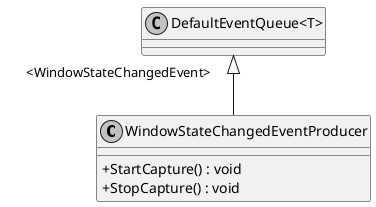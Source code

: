 @startuml
skinparam monochrome true
skinparam ClassAttributeIconSize 0
class WindowStateChangedEventProducer {
    + StartCapture() : void
    + StopCapture() : void
}
class "DefaultEventQueue<T>" {
}
"DefaultEventQueue<T>" "      <WindowStateChangedEvent>" <|-- WindowStateChangedEventProducer
@enduml
